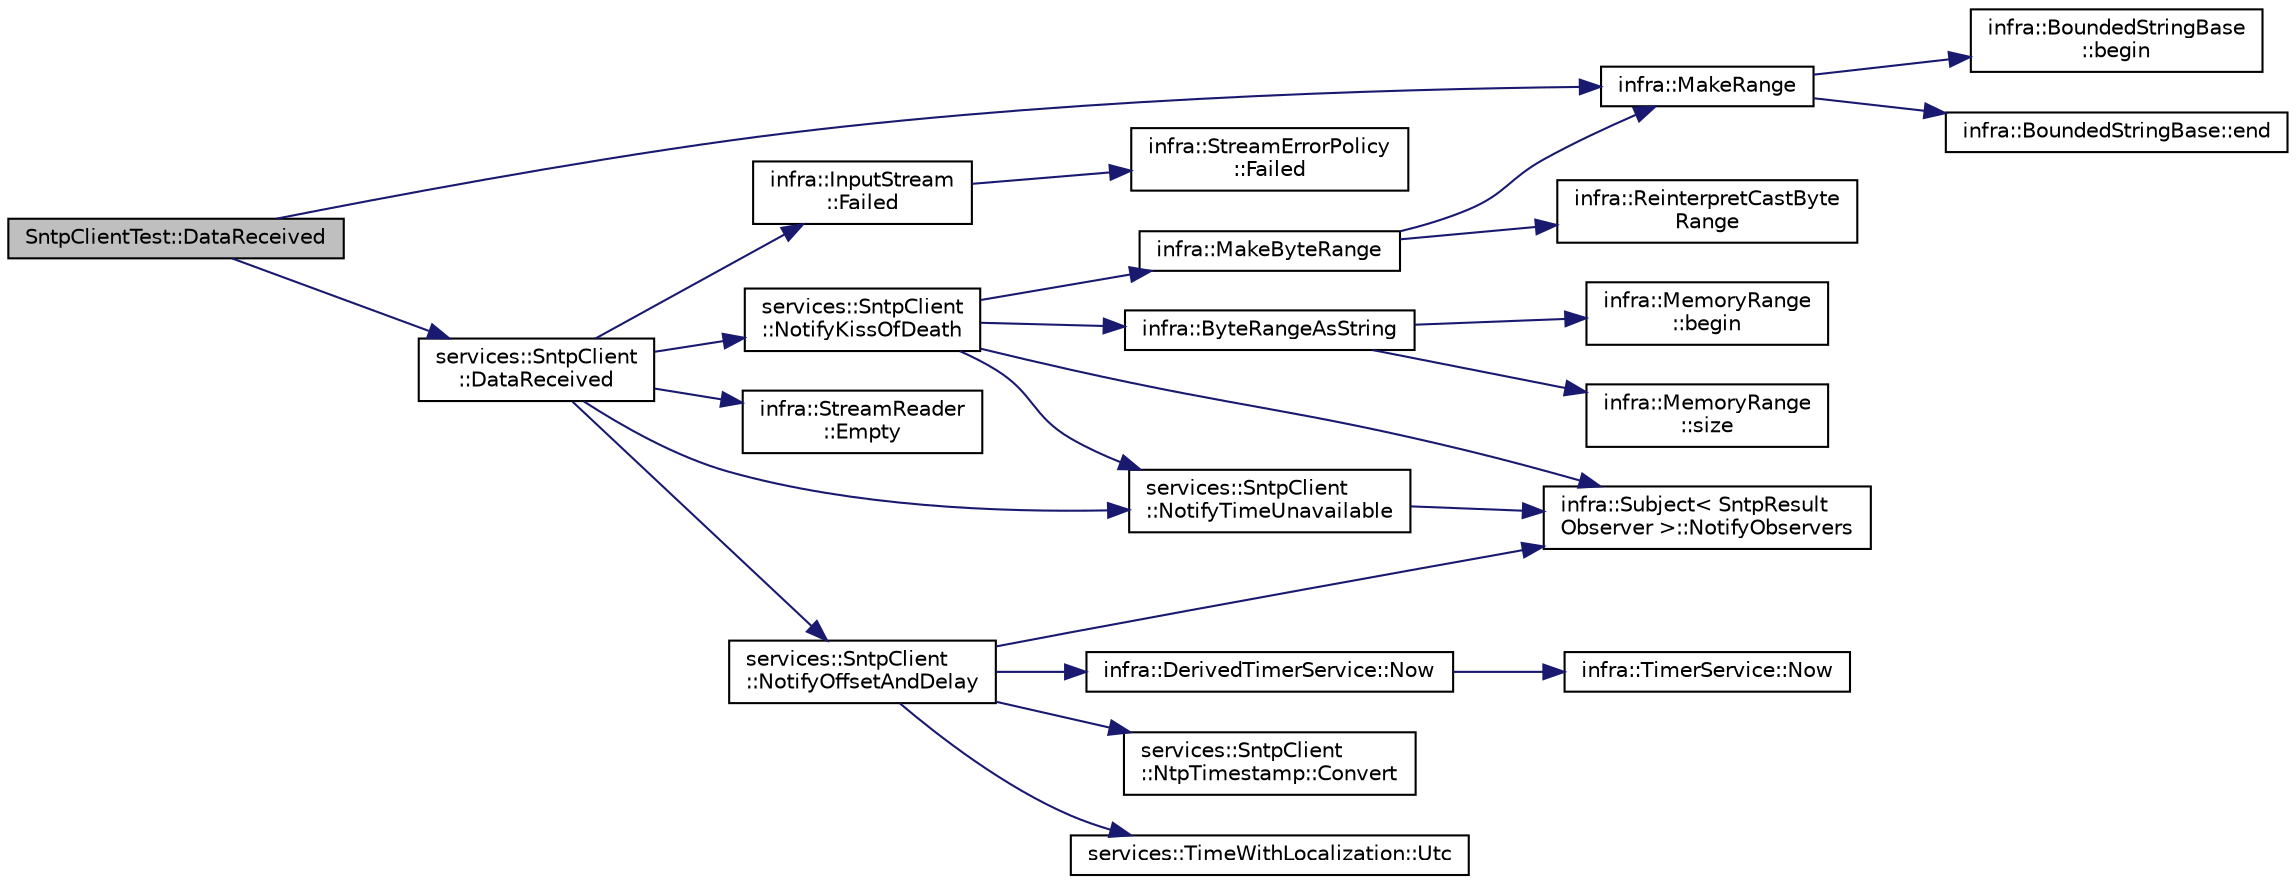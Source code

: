 digraph "SntpClientTest::DataReceived"
{
 // INTERACTIVE_SVG=YES
  edge [fontname="Helvetica",fontsize="10",labelfontname="Helvetica",labelfontsize="10"];
  node [fontname="Helvetica",fontsize="10",shape=record];
  rankdir="LR";
  Node2 [label="SntpClientTest::DataReceived",height=0.2,width=0.4,color="black", fillcolor="grey75", style="filled", fontcolor="black"];
  Node2 -> Node3 [color="midnightblue",fontsize="10",style="solid",fontname="Helvetica"];
  Node3 [label="services::SntpClient\l::DataReceived",height=0.2,width=0.4,color="black", fillcolor="white", style="filled",URL="$d8/d04/classservices_1_1_sntp_client.html#a34f569549a7c6f789382a6dd9f44ba24"];
  Node3 -> Node4 [color="midnightblue",fontsize="10",style="solid",fontname="Helvetica"];
  Node4 [label="infra::StreamReader\l::Empty",height=0.2,width=0.4,color="black", fillcolor="white", style="filled",URL="$d2/d90/classinfra_1_1_stream_reader.html#a072ccaa780dbf7599fa984a0d1ff7413"];
  Node3 -> Node5 [color="midnightblue",fontsize="10",style="solid",fontname="Helvetica"];
  Node5 [label="services::SntpClient\l::NotifyTimeUnavailable",height=0.2,width=0.4,color="black", fillcolor="white", style="filled",URL="$d8/d04/classservices_1_1_sntp_client.html#a50f4b45c74f1236d13c6fabba8041474"];
  Node5 -> Node6 [color="midnightblue",fontsize="10",style="solid",fontname="Helvetica"];
  Node6 [label="infra::Subject\< SntpResult\lObserver \>::NotifyObservers",height=0.2,width=0.4,color="black", fillcolor="white", style="filled",URL="$d1/db2/classinfra_1_1_subject.html#a0992f3cdf215e556c9a1166d2234ecba"];
  Node3 -> Node7 [color="midnightblue",fontsize="10",style="solid",fontname="Helvetica"];
  Node7 [label="infra::InputStream\l::Failed",height=0.2,width=0.4,color="black", fillcolor="white", style="filled",URL="$db/dda/classinfra_1_1_input_stream.html#ae6c6c4af7669aa70e60847a11ffd8e85"];
  Node7 -> Node8 [color="midnightblue",fontsize="10",style="solid",fontname="Helvetica"];
  Node8 [label="infra::StreamErrorPolicy\l::Failed",height=0.2,width=0.4,color="black", fillcolor="white", style="filled",URL="$d5/d4a/classinfra_1_1_stream_error_policy.html#ac1558d645711dd9685f926115719eb15"];
  Node3 -> Node9 [color="midnightblue",fontsize="10",style="solid",fontname="Helvetica"];
  Node9 [label="services::SntpClient\l::NotifyKissOfDeath",height=0.2,width=0.4,color="black", fillcolor="white", style="filled",URL="$d8/d04/classservices_1_1_sntp_client.html#a40cb44a10aa5446ba30c4e6e4dd3cedd"];
  Node9 -> Node10 [color="midnightblue",fontsize="10",style="solid",fontname="Helvetica"];
  Node10 [label="infra::ByteRangeAsString",height=0.2,width=0.4,color="black", fillcolor="white", style="filled",URL="$d0/de3/namespaceinfra.html#ad3ab5a04b30f8c78b822d60f8d142b71"];
  Node10 -> Node11 [color="midnightblue",fontsize="10",style="solid",fontname="Helvetica"];
  Node11 [label="infra::MemoryRange\l::begin",height=0.2,width=0.4,color="black", fillcolor="white", style="filled",URL="$d0/d6d/classinfra_1_1_memory_range.html#a7a83ceae17802af5ecebfb9557912ece"];
  Node10 -> Node12 [color="midnightblue",fontsize="10",style="solid",fontname="Helvetica"];
  Node12 [label="infra::MemoryRange\l::size",height=0.2,width=0.4,color="black", fillcolor="white", style="filled",URL="$d0/d6d/classinfra_1_1_memory_range.html#ae8fbbf531d3696b6a64ac13385acdc66"];
  Node9 -> Node13 [color="midnightblue",fontsize="10",style="solid",fontname="Helvetica"];
  Node13 [label="infra::MakeByteRange",height=0.2,width=0.4,color="black", fillcolor="white", style="filled",URL="$d0/de3/namespaceinfra.html#ae4478bf95f90ceb679642cb4180f205f"];
  Node13 -> Node14 [color="midnightblue",fontsize="10",style="solid",fontname="Helvetica"];
  Node14 [label="infra::ReinterpretCastByte\lRange",height=0.2,width=0.4,color="black", fillcolor="white", style="filled",URL="$d0/de3/namespaceinfra.html#a74203fdf2e029d2667c7e4925092cc9a"];
  Node13 -> Node15 [color="midnightblue",fontsize="10",style="solid",fontname="Helvetica"];
  Node15 [label="infra::MakeRange",height=0.2,width=0.4,color="black", fillcolor="white", style="filled",URL="$d0/de3/namespaceinfra.html#afe38b7d4318537de2f28b244211c4275"];
  Node15 -> Node16 [color="midnightblue",fontsize="10",style="solid",fontname="Helvetica"];
  Node16 [label="infra::BoundedStringBase\l::begin",height=0.2,width=0.4,color="black", fillcolor="white", style="filled",URL="$d1/d2a/classinfra_1_1_bounded_string_base.html#aef23e4250cad2fdc69ccc39f68734233"];
  Node15 -> Node17 [color="midnightblue",fontsize="10",style="solid",fontname="Helvetica"];
  Node17 [label="infra::BoundedStringBase::end",height=0.2,width=0.4,color="black", fillcolor="white", style="filled",URL="$d1/d2a/classinfra_1_1_bounded_string_base.html#af5021f1ea3898146d0a55c2895f07dbf"];
  Node9 -> Node6 [color="midnightblue",fontsize="10",style="solid",fontname="Helvetica"];
  Node9 -> Node5 [color="midnightblue",fontsize="10",style="solid",fontname="Helvetica"];
  Node3 -> Node18 [color="midnightblue",fontsize="10",style="solid",fontname="Helvetica"];
  Node18 [label="services::SntpClient\l::NotifyOffsetAndDelay",height=0.2,width=0.4,color="black", fillcolor="white", style="filled",URL="$d8/d04/classservices_1_1_sntp_client.html#a221c7cd699661e4440413c96e75cea75"];
  Node18 -> Node19 [color="midnightblue",fontsize="10",style="solid",fontname="Helvetica"];
  Node19 [label="services::SntpClient\l::NtpTimestamp::Convert",height=0.2,width=0.4,color="black", fillcolor="white", style="filled",URL="$d3/d15/structservices_1_1_sntp_client_1_1_ntp_timestamp.html#a4e39dffaaf3706e060a5c9bfdec131a1"];
  Node18 -> Node20 [color="midnightblue",fontsize="10",style="solid",fontname="Helvetica"];
  Node20 [label="services::TimeWithLocalization::Utc",height=0.2,width=0.4,color="black", fillcolor="white", style="filled",URL="$da/dc6/classservices_1_1_time_with_localization.html#addff1b75a015f178c4e8f1d9bb45acfb"];
  Node18 -> Node21 [color="midnightblue",fontsize="10",style="solid",fontname="Helvetica"];
  Node21 [label="infra::DerivedTimerService::Now",height=0.2,width=0.4,color="black", fillcolor="white", style="filled",URL="$db/d9d/classinfra_1_1_derived_timer_service.html#a09b9ef12b60c780c437545c00258c859"];
  Node21 -> Node22 [color="midnightblue",fontsize="10",style="solid",fontname="Helvetica"];
  Node22 [label="infra::TimerService::Now",height=0.2,width=0.4,color="black", fillcolor="white", style="filled",URL="$da/def/classinfra_1_1_timer_service.html#acb34d2766047f27ebcd1f552916c9a99"];
  Node18 -> Node6 [color="midnightblue",fontsize="10",style="solid",fontname="Helvetica"];
  Node2 -> Node15 [color="midnightblue",fontsize="10",style="solid",fontname="Helvetica"];
}
